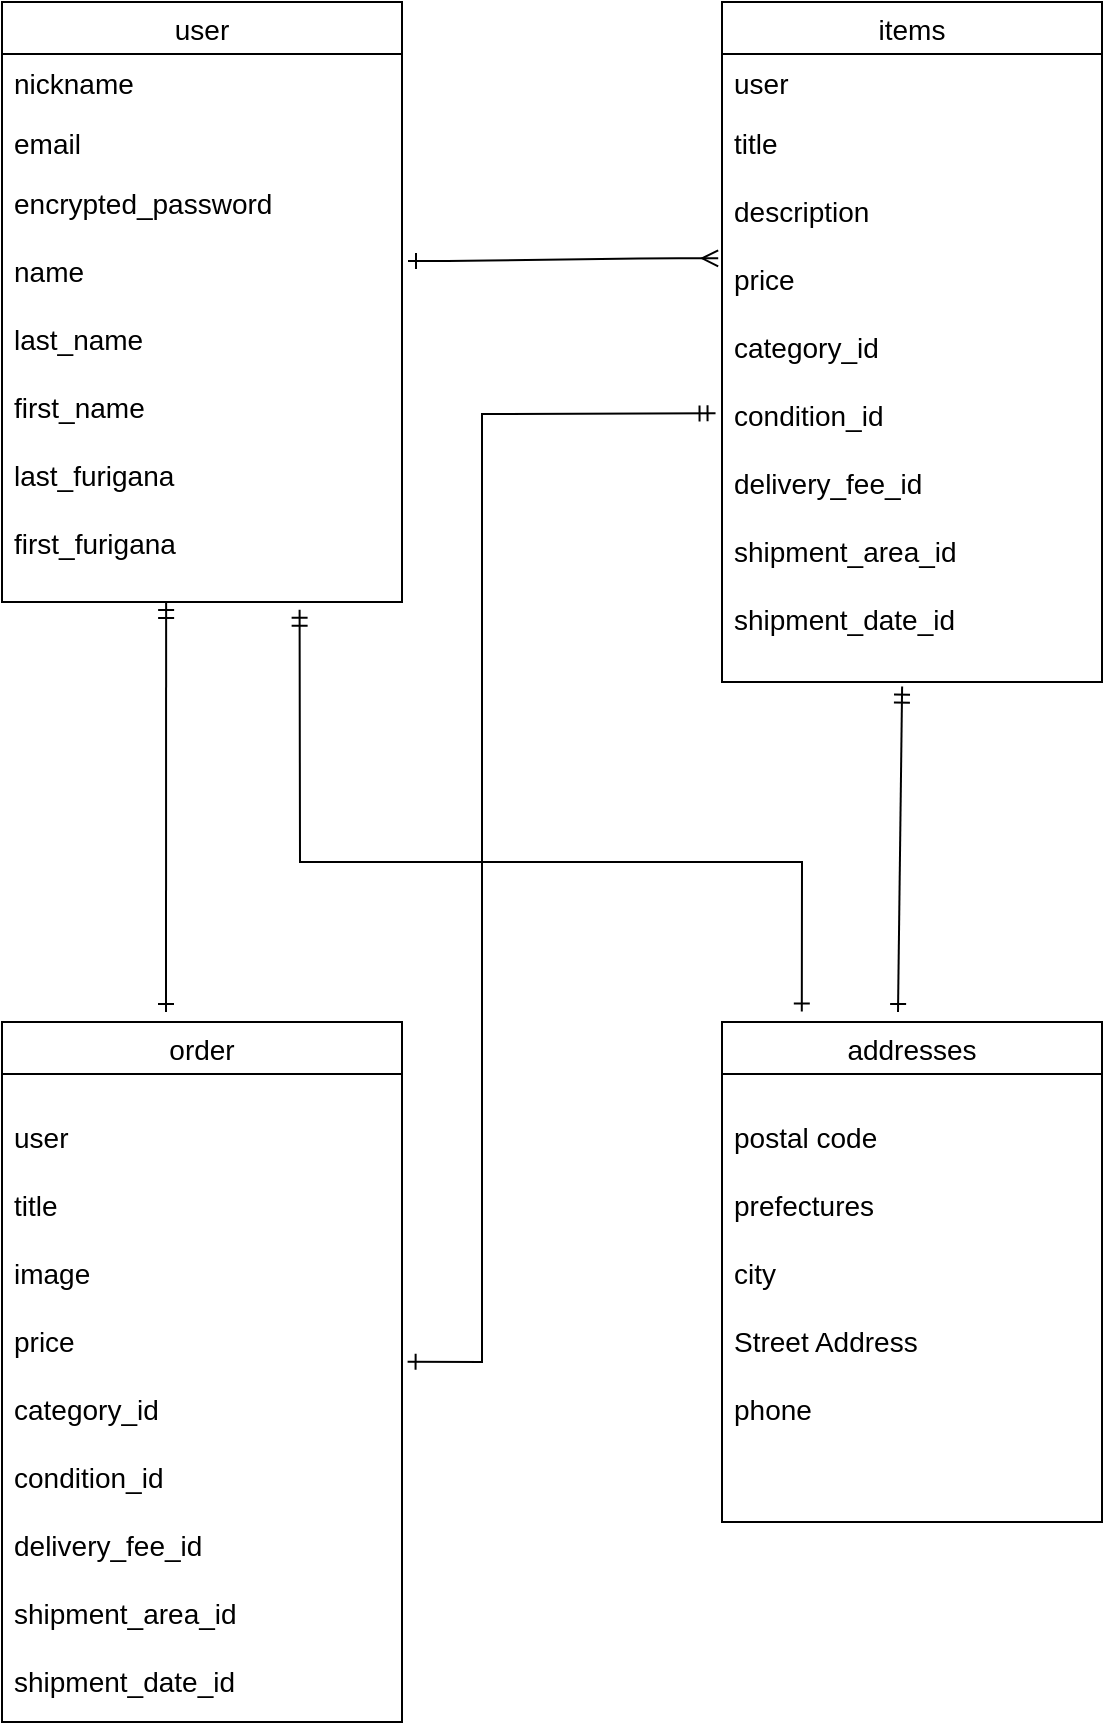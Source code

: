 <mxfile version="14.2.4" type="embed">
    <diagram id="XfWTsJzsJre9ybBAI03i" name="ページ1">
        <mxGraphModel dx="760" dy="810" grid="1" gridSize="10" guides="1" tooltips="1" connect="1" arrows="1" fold="1" page="1" pageScale="1" pageWidth="850" pageHeight="1100" math="0" shadow="0">
            <root>
                <mxCell id="0"/>
                <mxCell id="1" parent="0"/>
                <mxCell id="6" value="addresses" style="swimlane;fontStyle=0;childLayout=stackLayout;horizontal=1;startSize=26;horizontalStack=0;resizeParent=1;resizeParentMax=0;resizeLast=0;collapsible=1;marginBottom=0;align=center;fontSize=14;" parent="1" vertex="1">
                    <mxGeometry x="520" y="550" width="190" height="250" as="geometry"/>
                </mxCell>
                <mxCell id="7" value="&#10;postal code &#10;&#10;prefectures&#10;&#10;city &#10;&#10;Street Address  &#10;&#10;phone " style="text;strokeColor=none;fillColor=none;spacingLeft=4;spacingRight=4;overflow=hidden;rotatable=0;points=[[0,0.5],[1,0.5]];portConstraint=eastwest;fontSize=14;" parent="6" vertex="1">
                    <mxGeometry y="26" width="190" height="224" as="geometry"/>
                </mxCell>
                <mxCell id="14" value="items" style="swimlane;fontStyle=0;childLayout=stackLayout;horizontal=1;startSize=26;horizontalStack=0;resizeParent=1;resizeParentMax=0;resizeLast=0;collapsible=1;marginBottom=0;align=center;fontSize=14;" parent="1" vertex="1">
                    <mxGeometry x="520" y="40" width="190" height="340" as="geometry"/>
                </mxCell>
                <mxCell id="15" value="user" style="text;strokeColor=none;fillColor=none;spacingLeft=4;spacingRight=4;overflow=hidden;rotatable=0;points=[[0,0.5],[1,0.5]];portConstraint=eastwest;fontSize=14;" parent="14" vertex="1">
                    <mxGeometry y="26" width="190" height="30" as="geometry"/>
                </mxCell>
                <mxCell id="17" value="title&#10;&#10;description&#10;&#10;price&#10;&#10;category_id&#10;&#10;condition_id&#10;&#10;delivery_fee_id&#10;&#10;shipment_area_id&#10;&#10;shipment_date_id" style="text;strokeColor=none;fillColor=none;spacingLeft=4;spacingRight=4;overflow=hidden;rotatable=0;points=[[0,0.5],[1,0.5]];portConstraint=eastwest;fontSize=14;" parent="14" vertex="1">
                    <mxGeometry y="56" width="190" height="284" as="geometry"/>
                </mxCell>
                <mxCell id="18" value="user" style="swimlane;fontStyle=0;childLayout=stackLayout;horizontal=1;startSize=26;horizontalStack=0;resizeParent=1;resizeParentMax=0;resizeLast=0;collapsible=1;marginBottom=0;align=center;fontSize=14;" parent="1" vertex="1">
                    <mxGeometry x="160" y="40" width="200" height="300" as="geometry">
                        <mxRectangle x="160" y="80" width="60" height="26" as="alternateBounds"/>
                    </mxGeometry>
                </mxCell>
                <mxCell id="19" value="nickname&#10;" style="text;strokeColor=none;fillColor=none;spacingLeft=4;spacingRight=4;overflow=hidden;rotatable=0;points=[[0,0.5],[1,0.5]];portConstraint=eastwest;fontSize=14;" parent="18" vertex="1">
                    <mxGeometry y="26" width="200" height="30" as="geometry"/>
                </mxCell>
                <mxCell id="20" value="email" style="text;strokeColor=none;fillColor=none;spacingLeft=4;spacingRight=4;overflow=hidden;rotatable=0;points=[[0,0.5],[1,0.5]];portConstraint=eastwest;fontSize=14;" parent="18" vertex="1">
                    <mxGeometry y="56" width="200" height="30" as="geometry"/>
                </mxCell>
                <mxCell id="21" value="encrypted_password&#10;&#10;name&#10;&#10;last_name&#10;&#10;first_name&#10;&#10;last_furigana&#10;&#10;first_furigana" style="text;strokeColor=none;fillColor=none;spacingLeft=4;spacingRight=4;overflow=hidden;rotatable=0;points=[[0,0.5],[1,0.5]];portConstraint=eastwest;fontSize=14;fontColor=#000000;" parent="18" vertex="1">
                    <mxGeometry y="86" width="200" height="214" as="geometry"/>
                </mxCell>
                <mxCell id="29" value="" style="edgeStyle=entityRelationEdgeStyle;fontSize=12;html=1;endArrow=ERmany;endFill=0;entryX=-0.01;entryY=0.254;entryDx=0;entryDy=0;entryPerimeter=0;startArrow=ERone;startFill=0;exitX=1.015;exitY=0.203;exitDx=0;exitDy=0;exitPerimeter=0;" parent="1" source="21" target="17" edge="1">
                    <mxGeometry width="100" height="100" relative="1" as="geometry">
                        <mxPoint x="360" y="200" as="sourcePoint"/>
                        <mxPoint x="510" y="201" as="targetPoint"/>
                    </mxGeometry>
                </mxCell>
                <mxCell id="63" value="" style="endArrow=ERone;html=1;rounded=0;fontSize=14;exitX=0.474;exitY=1.008;exitDx=0;exitDy=0;exitPerimeter=0;startArrow=ERmandOne;startFill=0;endFill=0;" parent="1" source="17" edge="1">
                    <mxGeometry relative="1" as="geometry">
                        <mxPoint x="450" y="479" as="sourcePoint"/>
                        <mxPoint x="608" y="545" as="targetPoint"/>
                    </mxGeometry>
                </mxCell>
                <mxCell id="64" value="" style="endArrow=ERone;html=1;startArrow=ERmandOne;startFill=0;endFill=0;rounded=0;exitX=0.744;exitY=1.018;exitDx=0;exitDy=0;exitPerimeter=0;entryX=0.21;entryY=-0.021;entryDx=0;entryDy=0;entryPerimeter=0;" parent="1" source="21" target="6" edge="1">
                    <mxGeometry relative="1" as="geometry">
                        <mxPoint x="340" y="440" as="sourcePoint"/>
                        <mxPoint x="520" y="540" as="targetPoint"/>
                        <Array as="points">
                            <mxPoint x="309" y="470"/>
                            <mxPoint x="560" y="470"/>
                        </Array>
                    </mxGeometry>
                </mxCell>
                <mxCell id="65" value="order" style="swimlane;fontStyle=0;childLayout=stackLayout;horizontal=1;startSize=26;horizontalStack=0;resizeParent=1;resizeParentMax=0;resizeLast=0;collapsible=1;marginBottom=0;align=center;fontSize=14;" parent="1" vertex="1">
                    <mxGeometry x="160" y="550" width="200" height="350" as="geometry"/>
                </mxCell>
                <mxCell id="66" value="&#10;user&#10;&#10;title&#10;&#10;image&#10;&#10;price&#10;&#10;category_id&#10;&#10;condition_id&#10;&#10;delivery_fee_id&#10;&#10;shipment_area_id&#10;&#10;shipment_date_id&#10;" style="text;strokeColor=none;fillColor=none;spacingLeft=4;spacingRight=4;overflow=hidden;rotatable=0;points=[[0,0.5],[1,0.5]];portConstraint=eastwest;fontSize=14;" parent="65" vertex="1">
                    <mxGeometry y="26" width="200" height="324" as="geometry"/>
                </mxCell>
                <mxCell id="68" value="" style="endArrow=ERone;html=1;rounded=0;fontSize=14;exitX=0.474;exitY=1.008;exitDx=0;exitDy=0;exitPerimeter=0;startArrow=ERmandOne;startFill=0;endFill=0;" parent="1" edge="1">
                    <mxGeometry relative="1" as="geometry">
                        <mxPoint x="242.06" y="340.002" as="sourcePoint"/>
                        <mxPoint x="242" y="545" as="targetPoint"/>
                    </mxGeometry>
                </mxCell>
                <mxCell id="69" value="" style="endArrow=ERone;html=1;rounded=0;fontSize=14;startArrow=ERmandOne;startFill=0;endFill=0;entryX=1.014;entryY=0.444;entryDx=0;entryDy=0;entryPerimeter=0;exitX=-0.017;exitY=0.527;exitDx=0;exitDy=0;exitPerimeter=0;" parent="1" source="17" target="66" edge="1">
                    <mxGeometry relative="1" as="geometry">
                        <mxPoint x="410" y="240" as="sourcePoint"/>
                        <mxPoint x="410" y="752.73" as="targetPoint"/>
                        <Array as="points">
                            <mxPoint x="400" y="246"/>
                            <mxPoint x="400" y="720"/>
                        </Array>
                    </mxGeometry>
                </mxCell>
            </root>
        </mxGraphModel>
    </diagram>
</mxfile>